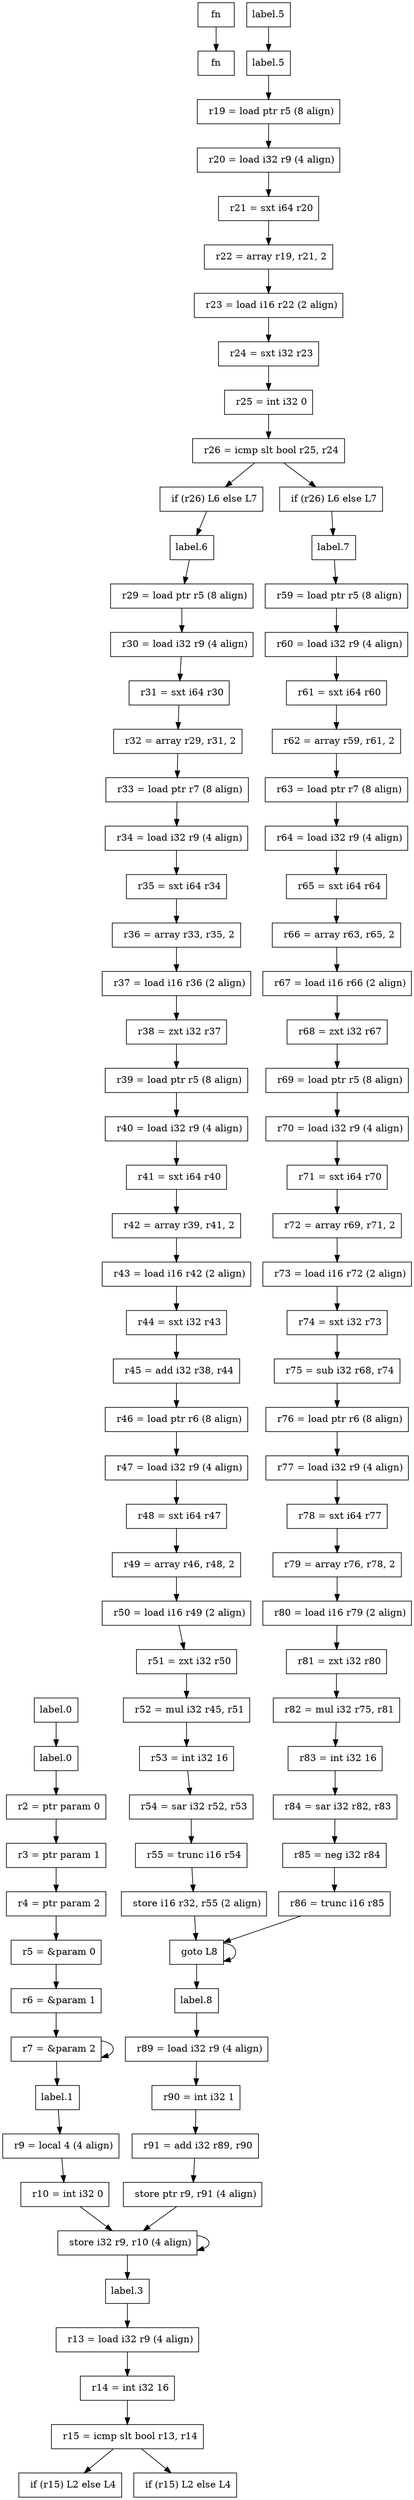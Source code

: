 digraph F0 {
	node [shape=plaintext]
  fontname="Consolas"
  fontsize="40"
  node[label="fn", shape="box", style=""] fn;
  fn -> F0L0;
  node[label="label.0", shape="box", style=""] F0R1;
  F0R1 -> F0R2;
  node[label="  r2 = ptr param 0"] F0R2;
  F0R2 -> F0R3;
  node[label="  r3 = ptr param 1"] F0R3;
  F0R3 -> F0R4;
  node[label="  r4 = ptr param 2"] F0R4;
  F0R4 -> F0R5;
  node[label="  r5 = &param 0"] F0R5;
  F0R5 -> F0R6;
  node[label="  r6 = &param 1"] F0R6;
  F0R6 -> F0R7;
  node[label="  r7 = &param 2"] F0R7;
  F0R7 -> F0R8;
  F0R8 -> F0R8;
  node[label="label.1", shape="box", style=""] F0R8;
  F0R8 -> F0R9;
  node[label="  r9 = local 4 (4 align)"] F0R9;
  F0R9 -> F0R10;
  node[label="  r10 = int i32 0"] F0R10;
  F0R10 -> F0R11;
  node[label="  store i32 r9, r10 (4 align)"] F0R11;
  F0R11 -> F0R12;
  F0R12 -> F0R12;
  node[label="label.3", shape="box", style=""] F0R12;
  F0R12 -> F0R13;
  node[label="  r13 = load i32 r9 (4 align)"] F0R13;
  F0R13 -> F0R14;
  node[label="  r14 = int i32 16"] F0R14;
  F0R14 -> F0R15;
  node[label="  r15 = icmp slt bool r13, r14"] F0R15;
  F0R15 -> F0R16;
  node[label="  if (r15) L2 else L4"] F0R16;
  F0R16 -> F0R17;
  F0R16 -> F0R94;
  node[label="label.2", shape="box", style=""] F0R17;
  node[label="label.5", shape="box", style=""] F0R18;
  F0R18 -> F0R19;
  node[label="  r19 = load ptr r5 (8 align)"] F0R19;
  F0R19 -> F0R20;
  node[label="  r20 = load i32 r9 (4 align)"] F0R20;
  F0R20 -> F0R21;
  node[label="  r21 = sxt i64 r20"] F0R21;
  F0R21 -> F0R22;
  node[label="  r22 = array r19, r21, 2"] F0R22;
  F0R22 -> F0R23;
  node[label="  r23 = load i16 r22 (2 align)"] F0R23;
  F0R23 -> F0R24;
  node[label="  r24 = sxt i32 r23"] F0R24;
  F0R24 -> F0R25;
  node[label="  r25 = int i32 0"] F0R25;
  F0R25 -> F0R26;
  node[label="  r26 = icmp slt bool r25, r24"] F0R26;
  F0R26 -> F0R27;
  node[label="  if (r26) L6 else L7"] F0R27;
  F0R27 -> F0R28;
  F0R27 -> F0R58;
  node[label="label.6", shape="box", style=""] F0R28;
  F0R28 -> F0R29;
  node[label="  r29 = load ptr r5 (8 align)"] F0R29;
  F0R29 -> F0R30;
  node[label="  r30 = load i32 r9 (4 align)"] F0R30;
  F0R30 -> F0R31;
  node[label="  r31 = sxt i64 r30"] F0R31;
  F0R31 -> F0R32;
  node[label="  r32 = array r29, r31, 2"] F0R32;
  F0R32 -> F0R33;
  node[label="  r33 = load ptr r7 (8 align)"] F0R33;
  F0R33 -> F0R34;
  node[label="  r34 = load i32 r9 (4 align)"] F0R34;
  F0R34 -> F0R35;
  node[label="  r35 = sxt i64 r34"] F0R35;
  F0R35 -> F0R36;
  node[label="  r36 = array r33, r35, 2"] F0R36;
  F0R36 -> F0R37;
  node[label="  r37 = load i16 r36 (2 align)"] F0R37;
  F0R37 -> F0R38;
  node[label="  r38 = zxt i32 r37"] F0R38;
  F0R38 -> F0R39;
  node[label="  r39 = load ptr r5 (8 align)"] F0R39;
  F0R39 -> F0R40;
  node[label="  r40 = load i32 r9 (4 align)"] F0R40;
  F0R40 -> F0R41;
  node[label="  r41 = sxt i64 r40"] F0R41;
  F0R41 -> F0R42;
  node[label="  r42 = array r39, r41, 2"] F0R42;
  F0R42 -> F0R43;
  node[label="  r43 = load i16 r42 (2 align)"] F0R43;
  F0R43 -> F0R44;
  node[label="  r44 = sxt i32 r43"] F0R44;
  F0R44 -> F0R45;
  node[label="  r45 = add i32 r38, r44"] F0R45;
  F0R45 -> F0R46;
  node[label="  r46 = load ptr r6 (8 align)"] F0R46;
  F0R46 -> F0R47;
  node[label="  r47 = load i32 r9 (4 align)"] F0R47;
  F0R47 -> F0R48;
  node[label="  r48 = sxt i64 r47"] F0R48;
  F0R48 -> F0R49;
  node[label="  r49 = array r46, r48, 2"] F0R49;
  F0R49 -> F0R50;
  node[label="  r50 = load i16 r49 (2 align)"] F0R50;
  F0R50 -> F0R51;
  node[label="  r51 = zxt i32 r50"] F0R51;
  F0R51 -> F0R52;
  node[label="  r52 = mul i32 r45, r51"] F0R52;
  F0R52 -> F0R53;
  node[label="  r53 = int i32 16"] F0R53;
  F0R53 -> F0R54;
  node[label="  r54 = sar i32 r52, r53"] F0R54;
  F0R54 -> F0R55;
  node[label="  r55 = trunc i16 r54"] F0R55;
  F0R55 -> F0R56;
  node[label="  store i16 r32, r55 (2 align)"] F0R56;
  F0R56 -> F0R57;
  node[label="  goto L8"] F0R57;
  F0R57 -> F0R88;
  node[label="label.7", shape="box", style=""] F0R58;
  F0R58 -> F0R59;
  node[label="  r59 = load ptr r5 (8 align)"] F0R59;
  F0R59 -> F0R60;
  node[label="  r60 = load i32 r9 (4 align)"] F0R60;
  F0R60 -> F0R61;
  node[label="  r61 = sxt i64 r60"] F0R61;
  F0R61 -> F0R62;
  node[label="  r62 = array r59, r61, 2"] F0R62;
  F0R62 -> F0R63;
  node[label="  r63 = load ptr r7 (8 align)"] F0R63;
  F0R63 -> F0R64;
  node[label="  r64 = load i32 r9 (4 align)"] F0R64;
  F0R64 -> F0R65;
  node[label="  r65 = sxt i64 r64"] F0R65;
  F0R65 -> F0R66;
  node[label="  r66 = array r63, r65, 2"] F0R66;
  F0R66 -> F0R67;
  node[label="  r67 = load i16 r66 (2 align)"] F0R67;
  F0R67 -> F0R68;
  node[label="  r68 = zxt i32 r67"] F0R68;
  F0R68 -> F0R69;
  node[label="  r69 = load ptr r5 (8 align)"] F0R69;
  F0R69 -> F0R70;
  node[label="  r70 = load i32 r9 (4 align)"] F0R70;
  F0R70 -> F0R71;
  node[label="  r71 = sxt i64 r70"] F0R71;
  F0R71 -> F0R72;
  node[label="  r72 = array r69, r71, 2"] F0R72;
  F0R72 -> F0R73;
  node[label="  r73 = load i16 r72 (2 align)"] F0R73;
  F0R73 -> F0R74;
  node[label="  r74 = sxt i32 r73"] F0R74;
  F0R74 -> F0R75;
  node[label="  r75 = sub i32 r68, r74"] F0R75;
  F0R75 -> F0R76;
  node[label="  r76 = load ptr r6 (8 align)"] F0R76;
  F0R76 -> F0R77;
  node[label="  r77 = load i32 r9 (4 align)"] F0R77;
  F0R77 -> F0R78;
  node[label="  r78 = sxt i64 r77"] F0R78;
  F0R78 -> F0R79;
  node[label="  r79 = array r76, r78, 2"] F0R79;
  F0R79 -> F0R80;
  node[label="  r80 = load i16 r79 (2 align)"] F0R80;
  F0R80 -> F0R81;
  node[label="  r81 = zxt i32 r80"] F0R81;
  F0R81 -> F0R82;
  node[label="  r82 = mul i32 r75, r81"] F0R82;
  F0R82 -> F0R83;
  node[label="  r83 = int i32 16"] F0R83;
  F0R83 -> F0R84;
  node[label="  r84 = sar i32 r82, r83"] F0R84;
  F0R84 -> F0R85;
  node[label="  r85 = neg i32 r84"] F0R85;
  F0R85 -> F0R86;
  node[label="  r86 = trunc i16 r85"] F0R86;
  F0R86 -> F0R87;
  node[label="  store i16 r62, r86 (2 align)"] F0R87;
  F0R87 -> F0R88;
  F0R88 -> F0R88;
  node[label="label.8", shape="box", style=""] F0R88;
  F0R88 -> F0R89;
  node[label="  r89 = load i32 r9 (4 align)"] F0R89;
  F0R89 -> F0R90;
  node[label="  r90 = int i32 1"] F0R90;
  F0R90 -> F0R91;
  node[label="  r91 = add i32 r89, r90"] F0R91;
  F0R91 -> F0R92;
  node[label="  store ptr r9, r91 (4 align)"] F0R92;
  F0R92 -> F0R93;
  node[label="  goto L3"] F0R93;
  F0R93 -> F0R12;
  node[label="label.4", shape="box", style=""] F0R94;
}


